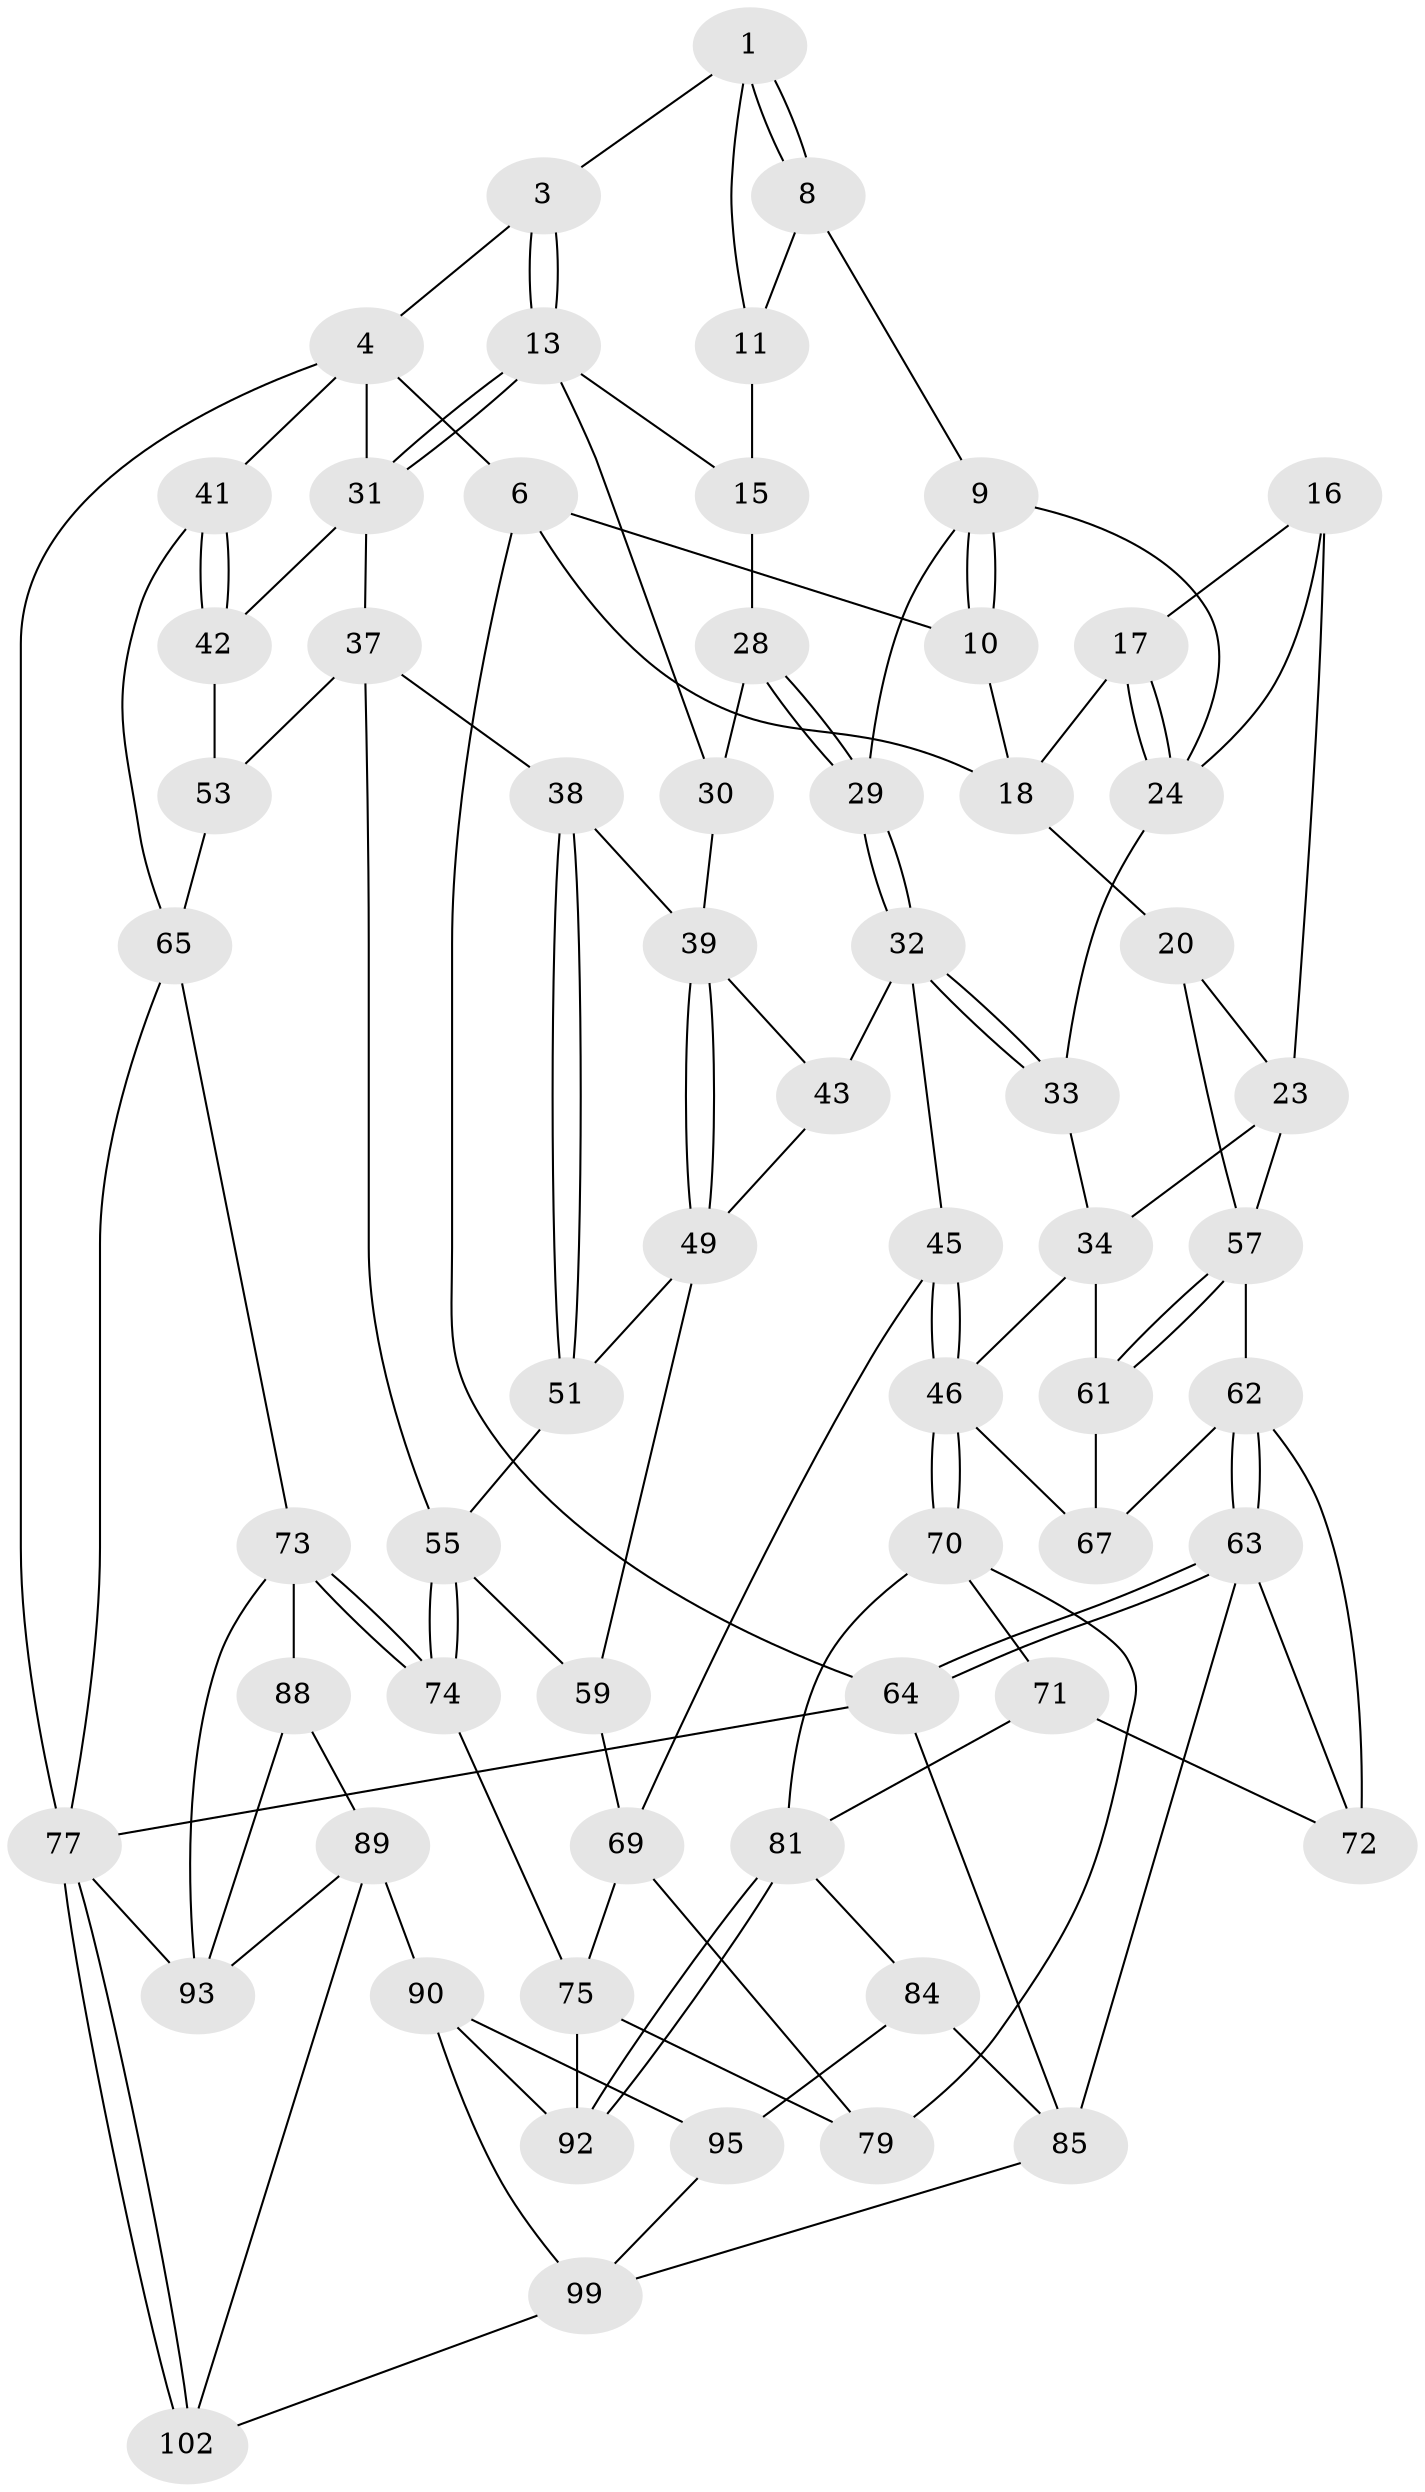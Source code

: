 // original degree distribution, {3: 0.029411764705882353, 4: 0.24509803921568626, 5: 0.4803921568627451, 6: 0.24509803921568626}
// Generated by graph-tools (version 1.1) at 2025/11/02/21/25 10:11:13]
// undirected, 63 vertices, 131 edges
graph export_dot {
graph [start="1"]
  node [color=gray90,style=filled];
  1 [pos="+0.3926124373970181+0",super="+2"];
  3 [pos="+0.6098516297093698+0"];
  4 [pos="+1+0",super="+5"];
  6 [pos="+0+0",super="+7"];
  8 [pos="+0.28640155275355034+0.08911665494062865"];
  9 [pos="+0.27452457790064533+0.1039583260525196",super="+25"];
  10 [pos="+0.2003489578000976+0.1135570916626378"];
  11 [pos="+0.5240295253614765+0.0783868413759023",super="+12"];
  13 [pos="+0.7029961218564981+0.19613794120899147",super="+14"];
  15 [pos="+0.619190110289288+0.1811849577667454",super="+27"];
  16 [pos="+0.09095377025828179+0.14116028030775654",super="+22"];
  17 [pos="+0.17351030962527692+0.13020951374162454"];
  18 [pos="+0.19923411678567246+0.11386851342486995",super="+19"];
  20 [pos="+0+0",super="+21"];
  23 [pos="+0.06829179597058893+0.3251061419004129",super="+35"];
  24 [pos="+0.1375697352902363+0.23976885340428067",super="+26"];
  28 [pos="+0.46814131642391826+0.2801410402914329"];
  29 [pos="+0.3234489819379201+0.3065876013583769"];
  30 [pos="+0.5006866772699334+0.305204256307446"];
  31 [pos="+0.7715408180629951+0.2503254881757123",super="+36"];
  32 [pos="+0.31898425416602616+0.31334584568124335",super="+44"];
  33 [pos="+0.22883597389565535+0.33728665977205946"];
  34 [pos="+0.21426844025706823+0.344397405483496",super="+48"];
  37 [pos="+0.752344737589478+0.29881058726145954",super="+54"];
  38 [pos="+0.6860939106400012+0.32028588712950334"];
  39 [pos="+0.5122633601835318+0.32033615366540863",super="+40"];
  41 [pos="+1+0.26770281782015165",super="+60"];
  42 [pos="+0.8072093958114934+0.2853556915950215",super="+52"];
  43 [pos="+0.43820693592837334+0.43060022777197626"];
  45 [pos="+0.34367272523443104+0.5100310003983937"];
  46 [pos="+0.3330017143701522+0.5202135005666008",super="+47"];
  49 [pos="+0.5303034900438366+0.3648484889369954",super="+50"];
  51 [pos="+0.6228573155793875+0.4204028266867505"];
  53 [pos="+0.8531709430004459+0.48582175478347367"];
  55 [pos="+0.6734719658256497+0.5801013166848782",super="+56"];
  57 [pos="+0.007568549402091323+0.38769247079121055",super="+58"];
  59 [pos="+0.5486907722078239+0.5083708537495525"];
  61 [pos="+0.13443143662553866+0.47675706135328905"];
  62 [pos="+0+0.6051681258270792",super="+68"];
  63 [pos="+0+0.7320485977765326",super="+83"];
  64 [pos="+0+1"];
  65 [pos="+1+0.6781879693244726",super="+66"];
  67 [pos="+0.14171405950388186+0.4911207562831372"];
  69 [pos="+0.46478077655110833+0.5406062398777753",super="+76"];
  70 [pos="+0.33182094076599394+0.5228994729772294",super="+80"];
  71 [pos="+0.2867023061465644+0.5610205245889623"];
  72 [pos="+0.20702245313843412+0.6024974741340345"];
  73 [pos="+0.7011082072301464+0.6303586135845037",super="+87"];
  74 [pos="+0.6762615239461031+0.5995359777629419"];
  75 [pos="+0.581430753308698+0.64951665242961",super="+86"];
  77 [pos="+1+1",super="+78"];
  79 [pos="+0.4363049362095753+0.6816740829265377"];
  81 [pos="+0.3746744292737893+0.7771385613389635",super="+82"];
  84 [pos="+0.323077368050165+0.8028645996844612",super="+96"];
  85 [pos="+0.1718673387191354+0.798844404400298",super="+97"];
  88 [pos="+0.6499505113538294+0.8115836025322907"];
  89 [pos="+0.591112662946988+0.873377587965778",super="+100"];
  90 [pos="+0.5719113099003235+0.8769689855076532",super="+91"];
  92 [pos="+0.5337890308659138+0.840284374179857"];
  93 [pos="+0.9824528841483385+0.9262029917909963",super="+94"];
  95 [pos="+0.45792443481523903+0.9173659213228602",super="+98"];
  99 [pos="+0.3590665239905027+1",super="+101"];
  102 [pos="+0.6805081358875226+1"];
  1 -- 8;
  1 -- 8;
  1 -- 3;
  1 -- 11;
  3 -- 4;
  3 -- 13;
  3 -- 13;
  4 -- 31;
  4 -- 41;
  4 -- 77;
  4 -- 6;
  6 -- 64;
  6 -- 10;
  6 -- 18;
  8 -- 9;
  8 -- 11;
  9 -- 10;
  9 -- 10;
  9 -- 29;
  9 -- 24;
  10 -- 18;
  11 -- 15 [weight=2];
  13 -- 31;
  13 -- 31;
  13 -- 30;
  13 -- 15;
  15 -- 28;
  16 -- 17;
  16 -- 24;
  16 -- 23;
  17 -- 18;
  17 -- 24;
  17 -- 24;
  18 -- 20;
  20 -- 23;
  20 -- 57;
  23 -- 57;
  23 -- 34;
  24 -- 33;
  28 -- 29;
  28 -- 29;
  28 -- 30;
  29 -- 32;
  29 -- 32;
  30 -- 39;
  31 -- 42;
  31 -- 37;
  32 -- 33;
  32 -- 33;
  32 -- 43;
  32 -- 45;
  33 -- 34;
  34 -- 61;
  34 -- 46;
  37 -- 38;
  37 -- 53;
  37 -- 55;
  38 -- 39;
  38 -- 51;
  38 -- 51;
  39 -- 49;
  39 -- 49;
  39 -- 43;
  41 -- 42 [weight=2];
  41 -- 42;
  41 -- 65;
  42 -- 53;
  43 -- 49;
  45 -- 46;
  45 -- 46;
  45 -- 69;
  46 -- 70;
  46 -- 70;
  46 -- 67;
  49 -- 51;
  49 -- 59;
  51 -- 55;
  53 -- 65;
  55 -- 74;
  55 -- 74;
  55 -- 59;
  57 -- 61;
  57 -- 61;
  57 -- 62;
  59 -- 69;
  61 -- 67;
  62 -- 63;
  62 -- 63;
  62 -- 72;
  62 -- 67;
  63 -- 64;
  63 -- 64;
  63 -- 72;
  63 -- 85;
  64 -- 77;
  64 -- 85;
  65 -- 77;
  65 -- 73;
  69 -- 75;
  69 -- 79;
  70 -- 71;
  70 -- 81;
  70 -- 79;
  71 -- 72;
  71 -- 81;
  73 -- 74;
  73 -- 74;
  73 -- 88;
  73 -- 93;
  74 -- 75;
  75 -- 92;
  75 -- 79;
  77 -- 102;
  77 -- 102;
  77 -- 93;
  81 -- 92;
  81 -- 92;
  81 -- 84;
  84 -- 85;
  84 -- 95 [weight=2];
  85 -- 99;
  88 -- 89;
  88 -- 93;
  89 -- 90;
  89 -- 93;
  89 -- 102;
  90 -- 99;
  90 -- 92;
  90 -- 95;
  95 -- 99;
  99 -- 102;
}
